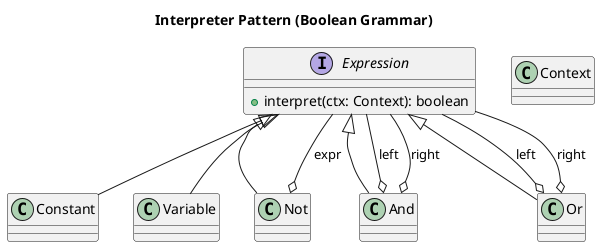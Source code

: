 
@startuml
title Interpreter Pattern (Boolean Grammar)

interface Expression {
  +interpret(ctx: Context): boolean
}

class Constant
class Variable
class Not
class And
class Or
class Context

Expression <|-- Constant
Expression <|-- Variable
Expression <|-- Not
Expression <|-- And
Expression <|-- Or

Not o-- Expression : expr
And o-- Expression : left
And o-- Expression : right
Or  o-- Expression : left
Or  o-- Expression : right
@enduml
